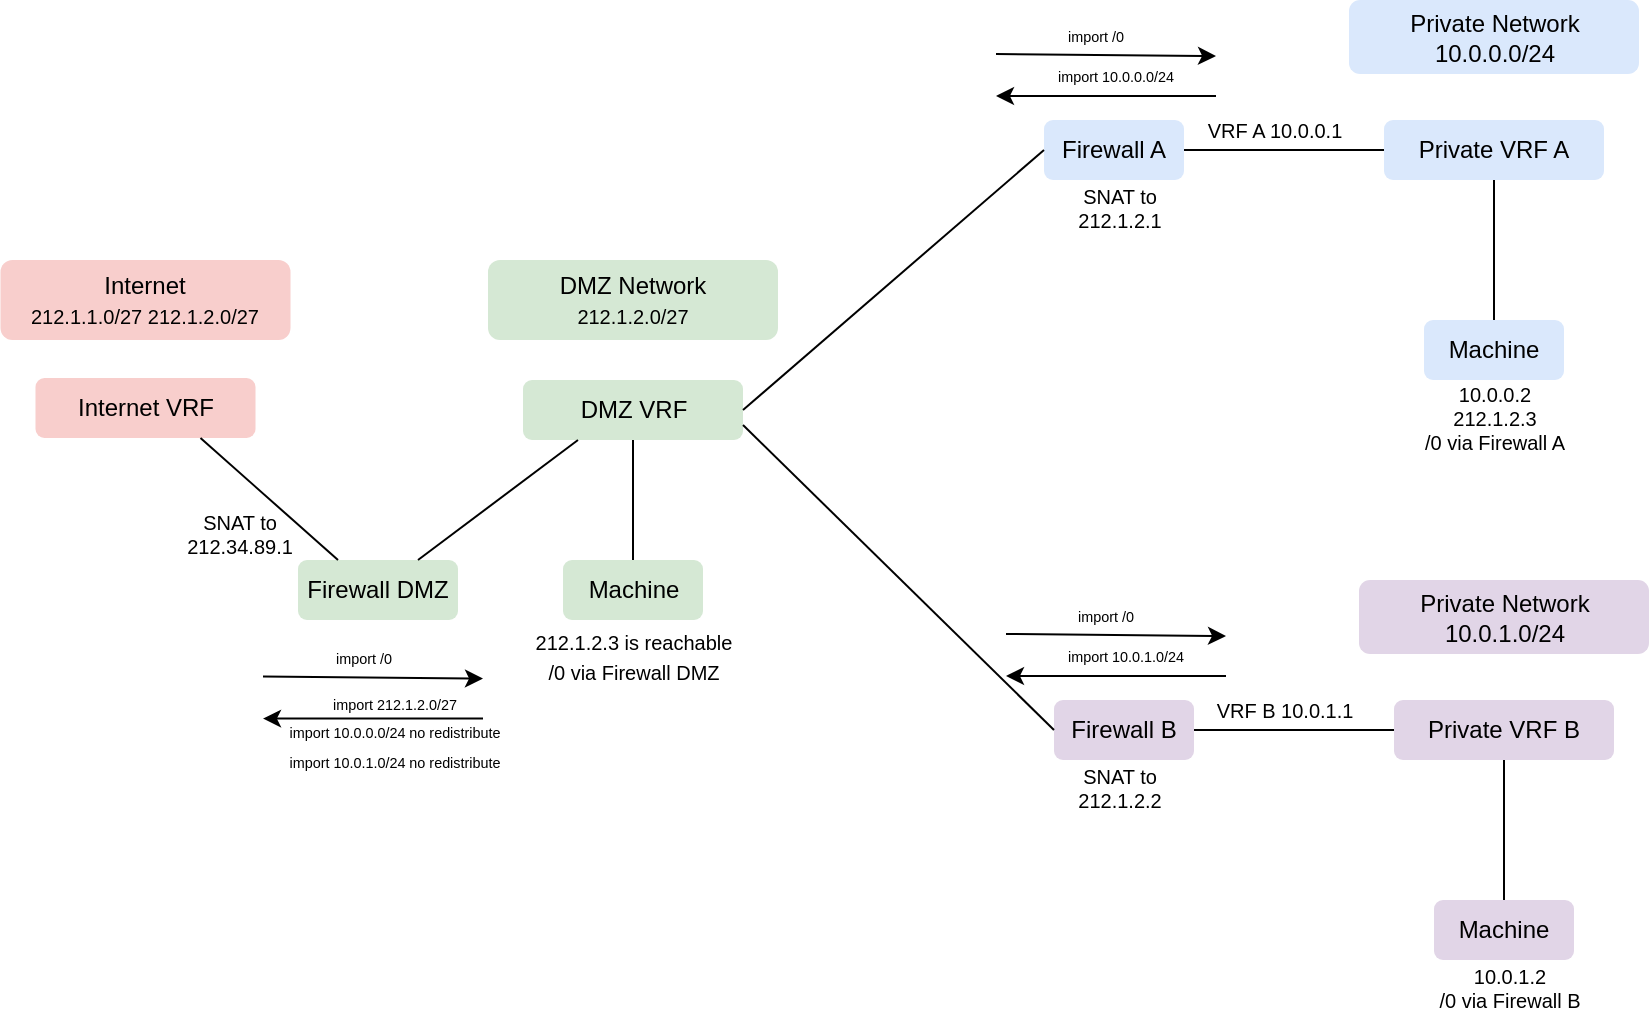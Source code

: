 <mxfile version="14.2.4" type="embed">
    <diagram id="U_yS-JqjanbA2Suw0eFM" name="Page-1">
        <mxGraphModel dx="2142" dy="771" grid="1" gridSize="10" guides="1" tooltips="1" connect="1" arrows="1" fold="1" page="1" pageScale="1" pageWidth="850" pageHeight="1100" math="0" shadow="0">
            <root>
                <mxCell id="0"/>
                <mxCell id="1" parent="0"/>
                <mxCell id="2" value="Machine" style="rounded=1;whiteSpace=wrap;html=1;fillColor=#d5e8d4;strokeColor=none;" parent="1" vertex="1">
                    <mxGeometry x="273.5" y="410" width="70" height="30" as="geometry"/>
                </mxCell>
                <mxCell id="3" value="Firewall DMZ" style="rounded=1;whiteSpace=wrap;html=1;fillColor=#d5e8d4;strokeColor=none;" parent="1" vertex="1">
                    <mxGeometry x="141" y="410" width="80" height="30" as="geometry"/>
                </mxCell>
                <mxCell id="4" value="DMZ VRF" style="rounded=1;whiteSpace=wrap;html=1;fillColor=#d5e8d4;strokeColor=none;" parent="1" vertex="1">
                    <mxGeometry x="253.5" y="320" width="110" height="30" as="geometry"/>
                </mxCell>
                <mxCell id="6" value="" style="endArrow=none;html=1;entryX=0.5;entryY=1;entryDx=0;entryDy=0;exitX=0.5;exitY=0;exitDx=0;exitDy=0;" parent="1" source="2" target="4" edge="1">
                    <mxGeometry width="50" height="50" relative="1" as="geometry">
                        <mxPoint x="253.5" y="420" as="sourcePoint"/>
                        <mxPoint x="303.5" y="370" as="targetPoint"/>
                    </mxGeometry>
                </mxCell>
                <mxCell id="7" value="" style="endArrow=none;html=1;entryX=0.25;entryY=1;entryDx=0;entryDy=0;exitX=0.75;exitY=0;exitDx=0;exitDy=0;" parent="1" source="3" target="4" edge="1">
                    <mxGeometry width="50" height="50" relative="1" as="geometry">
                        <mxPoint x="363.5" y="420" as="sourcePoint"/>
                        <mxPoint x="391.0" y="350" as="targetPoint"/>
                    </mxGeometry>
                </mxCell>
                <mxCell id="11" value="Machine" style="rounded=1;whiteSpace=wrap;html=1;fillColor=#dae8fc;strokeColor=none;" parent="1" vertex="1">
                    <mxGeometry x="704" y="290" width="70" height="30" as="geometry"/>
                </mxCell>
                <mxCell id="12" value="Firewall A" style="rounded=1;whiteSpace=wrap;html=1;fillColor=#dae8fc;strokeColor=none;" parent="1" vertex="1">
                    <mxGeometry x="514" y="190" width="70" height="30" as="geometry"/>
                </mxCell>
                <mxCell id="13" value="Private VRF A" style="rounded=1;whiteSpace=wrap;html=1;fillColor=#dae8fc;strokeColor=none;" parent="1" vertex="1">
                    <mxGeometry x="684" y="190" width="110" height="30" as="geometry"/>
                </mxCell>
                <mxCell id="14" value="" style="endArrow=none;html=1;entryX=0.5;entryY=1;entryDx=0;entryDy=0;" parent="1" source="11" target="13" edge="1">
                    <mxGeometry width="50" height="50" relative="1" as="geometry">
                        <mxPoint x="684" y="290" as="sourcePoint"/>
                        <mxPoint x="734" y="240" as="targetPoint"/>
                    </mxGeometry>
                </mxCell>
                <mxCell id="15" value="" style="endArrow=none;html=1;entryX=0;entryY=0.5;entryDx=0;entryDy=0;exitX=1;exitY=0.5;exitDx=0;exitDy=0;" parent="1" source="12" target="13" edge="1">
                    <mxGeometry width="50" height="50" relative="1" as="geometry">
                        <mxPoint x="794" y="290" as="sourcePoint"/>
                        <mxPoint x="821.5" y="220" as="targetPoint"/>
                    </mxGeometry>
                </mxCell>
                <mxCell id="16" value="10.0.0.2&lt;br&gt;212.1.2.3&lt;br&gt;/0 via Firewall A" style="text;html=1;strokeColor=none;fillColor=none;align=center;verticalAlign=middle;whiteSpace=wrap;rounded=0;dashed=1;fontSize=10;" parent="1" vertex="1">
                    <mxGeometry x="700" y="329" width="79" height="20" as="geometry"/>
                </mxCell>
                <mxCell id="17" value="VRF A 10.0.0.1" style="text;html=1;strokeColor=none;fillColor=none;align=center;verticalAlign=middle;whiteSpace=wrap;rounded=0;dashed=1;fontSize=10;" parent="1" vertex="1">
                    <mxGeometry x="585" y="190" width="89" height="10" as="geometry"/>
                </mxCell>
                <mxCell id="19" value="" style="endArrow=none;html=1;exitX=1;exitY=0.5;exitDx=0;exitDy=0;entryX=0;entryY=0.5;entryDx=0;entryDy=0;entryPerimeter=0;" parent="1" source="4" target="12" edge="1">
                    <mxGeometry width="50" height="50" relative="1" as="geometry">
                        <mxPoint x="300" y="390" as="sourcePoint"/>
                        <mxPoint x="350" y="340" as="targetPoint"/>
                    </mxGeometry>
                </mxCell>
                <mxCell id="21" value="DMZ Network&lt;br&gt;&lt;font style=&quot;font-size: 10px&quot;&gt;212.1.2.0/27&lt;/font&gt;" style="text;html=1;fillColor=#d5e8d4;align=center;verticalAlign=middle;whiteSpace=wrap;rounded=1;" parent="1" vertex="1">
                    <mxGeometry x="236" y="260" width="145" height="40" as="geometry"/>
                </mxCell>
                <mxCell id="22" value="Private Network&lt;br&gt;10.0.0.0/24" style="text;html=1;fillColor=#dae8fc;align=center;verticalAlign=middle;whiteSpace=wrap;rounded=1;" parent="1" vertex="1">
                    <mxGeometry x="666.5" y="130" width="145" height="37" as="geometry"/>
                </mxCell>
                <mxCell id="26" value="" style="endArrow=classic;startArrow=none;html=1;endFill=1;startFill=0;exitX=0;exitY=1;exitDx=0;exitDy=0;" parent="1" source="27" edge="1">
                    <mxGeometry width="50" height="50" relative="1" as="geometry">
                        <mxPoint x="530" y="158" as="sourcePoint"/>
                        <mxPoint x="600" y="158" as="targetPoint"/>
                    </mxGeometry>
                </mxCell>
                <mxCell id="27" value="&lt;span style=&quot;color: rgb(0 , 0 , 0) ; font-family: &amp;#34;helvetica&amp;#34; ; font-size: 7.2px ; font-style: normal ; font-weight: 400 ; letter-spacing: normal ; text-align: center ; text-indent: 0px ; text-transform: none ; word-spacing: 0px ; background-color: rgb(255 , 255 , 255) ; display: inline ; float: none&quot;&gt;import /0&lt;/span&gt;" style="text;html=1;strokeColor=none;fillColor=none;align=center;verticalAlign=middle;whiteSpace=wrap;rounded=0;" parent="1" vertex="1">
                    <mxGeometry x="490" y="137" width="100" height="20" as="geometry"/>
                </mxCell>
                <mxCell id="28" value="" style="endArrow=none;startArrow=classic;html=1;endFill=0;startFill=1;" parent="1" edge="1">
                    <mxGeometry width="50" height="50" relative="1" as="geometry">
                        <mxPoint x="490" y="178" as="sourcePoint"/>
                        <mxPoint x="600" y="178" as="targetPoint"/>
                    </mxGeometry>
                </mxCell>
                <mxCell id="29" value="&lt;span style=&quot;color: rgb(0 , 0 , 0) ; font-family: &amp;#34;helvetica&amp;#34; ; font-size: 7.2px ; font-style: normal ; font-weight: 400 ; letter-spacing: normal ; text-align: center ; text-indent: 0px ; text-transform: none ; word-spacing: 0px ; background-color: rgb(255 , 255 , 255) ; display: inline ; float: none&quot;&gt;import 10.0.0.0/24&lt;br&gt;&lt;/span&gt;" style="text;html=1;strokeColor=none;fillColor=none;align=center;verticalAlign=middle;whiteSpace=wrap;rounded=0;" parent="1" vertex="1">
                    <mxGeometry x="495" y="157" width="110" height="20" as="geometry"/>
                </mxCell>
                <mxCell id="32" value="Machine" style="rounded=1;whiteSpace=wrap;html=1;fillColor=#e1d5e7;strokeColor=none;" parent="1" vertex="1">
                    <mxGeometry x="709" y="580" width="70" height="30" as="geometry"/>
                </mxCell>
                <mxCell id="33" value="Firewall B" style="rounded=1;whiteSpace=wrap;html=1;fillColor=#e1d5e7;strokeColor=none;" parent="1" vertex="1">
                    <mxGeometry x="519" y="480" width="70" height="30" as="geometry"/>
                </mxCell>
                <mxCell id="34" value="Private VRF B" style="rounded=1;whiteSpace=wrap;html=1;fillColor=#e1d5e7;strokeColor=none;" parent="1" vertex="1">
                    <mxGeometry x="689" y="480" width="110" height="30" as="geometry"/>
                </mxCell>
                <mxCell id="35" value="" style="endArrow=none;html=1;entryX=0.5;entryY=1;entryDx=0;entryDy=0;" parent="1" source="32" target="34" edge="1">
                    <mxGeometry width="50" height="50" relative="1" as="geometry">
                        <mxPoint x="689" y="580" as="sourcePoint"/>
                        <mxPoint x="739" y="530" as="targetPoint"/>
                    </mxGeometry>
                </mxCell>
                <mxCell id="36" value="" style="endArrow=none;html=1;entryX=0;entryY=0.5;entryDx=0;entryDy=0;exitX=1;exitY=0.5;exitDx=0;exitDy=0;" parent="1" source="33" target="34" edge="1">
                    <mxGeometry width="50" height="50" relative="1" as="geometry">
                        <mxPoint x="799" y="580" as="sourcePoint"/>
                        <mxPoint x="826.5" y="510" as="targetPoint"/>
                    </mxGeometry>
                </mxCell>
                <mxCell id="37" value="10.0.1.2&lt;br&gt;/0 via Firewall B" style="text;html=1;strokeColor=none;fillColor=none;align=center;verticalAlign=middle;whiteSpace=wrap;rounded=0;dashed=1;fontSize=10;" parent="1" vertex="1">
                    <mxGeometry x="709" y="614" width="76" height="20" as="geometry"/>
                </mxCell>
                <mxCell id="38" value="VRF B 10.0.1.1" style="text;html=1;strokeColor=none;fillColor=none;align=center;verticalAlign=middle;whiteSpace=wrap;rounded=0;dashed=1;fontSize=10;" parent="1" vertex="1">
                    <mxGeometry x="590" y="480" width="89" height="10" as="geometry"/>
                </mxCell>
                <mxCell id="39" value="Private Network&lt;br&gt;10.0.1.0/24" style="text;html=1;fillColor=#e1d5e7;align=center;verticalAlign=middle;whiteSpace=wrap;rounded=1;" parent="1" vertex="1">
                    <mxGeometry x="671.5" y="420" width="145" height="37" as="geometry"/>
                </mxCell>
                <mxCell id="42" value="" style="endArrow=classic;startArrow=none;html=1;endFill=1;startFill=0;exitX=0;exitY=1;exitDx=0;exitDy=0;" parent="1" source="43" edge="1">
                    <mxGeometry width="50" height="50" relative="1" as="geometry">
                        <mxPoint x="535" y="448" as="sourcePoint"/>
                        <mxPoint x="605" y="448.0" as="targetPoint"/>
                    </mxGeometry>
                </mxCell>
                <mxCell id="43" value="&lt;span style=&quot;font-family: &amp;#34;helvetica&amp;#34; ; font-size: 7.2px ; background-color: rgb(255 , 255 , 255)&quot;&gt;import /0&lt;/span&gt;" style="text;html=1;strokeColor=none;fillColor=none;align=center;verticalAlign=middle;whiteSpace=wrap;rounded=0;" parent="1" vertex="1">
                    <mxGeometry x="495" y="427" width="100" height="20" as="geometry"/>
                </mxCell>
                <mxCell id="44" value="" style="endArrow=none;startArrow=classic;html=1;endFill=0;startFill=1;" parent="1" edge="1">
                    <mxGeometry width="50" height="50" relative="1" as="geometry">
                        <mxPoint x="495" y="468.0" as="sourcePoint"/>
                        <mxPoint x="605" y="468.0" as="targetPoint"/>
                    </mxGeometry>
                </mxCell>
                <mxCell id="45" value="&lt;span style=&quot;color: rgb(0 , 0 , 0) ; font-family: &amp;#34;helvetica&amp;#34; ; font-size: 7.2px ; font-style: normal ; font-weight: 400 ; letter-spacing: normal ; text-align: center ; text-indent: 0px ; text-transform: none ; word-spacing: 0px ; background-color: rgb(255 , 255 , 255) ; display: inline ; float: none&quot;&gt;import 10.0.1.0/24&lt;br&gt;&lt;/span&gt;" style="text;html=1;strokeColor=none;fillColor=none;align=center;verticalAlign=middle;whiteSpace=wrap;rounded=0;" parent="1" vertex="1">
                    <mxGeometry x="500" y="447" width="110" height="20" as="geometry"/>
                </mxCell>
                <mxCell id="46" value="" style="endArrow=none;html=1;exitX=1;exitY=0.75;exitDx=0;exitDy=0;entryX=0;entryY=0.5;entryDx=0;entryDy=0;" parent="1" source="4" target="33" edge="1">
                    <mxGeometry width="50" height="50" relative="1" as="geometry">
                        <mxPoint x="240" y="345" as="sourcePoint"/>
                        <mxPoint x="524" y="215" as="targetPoint"/>
                    </mxGeometry>
                </mxCell>
                <mxCell id="48" value="&lt;span style=&quot;color: rgb(0 , 0 , 0) ; font-family: &amp;#34;helvetica&amp;#34; ; font-style: normal ; font-weight: 400 ; letter-spacing: normal ; text-align: center ; text-indent: 0px ; text-transform: none ; word-spacing: 0px ; background-color: rgb(255 , 255 , 255) ; display: inline ; float: none ; font-size: 10px&quot;&gt;212.1.2.3 is reachable&lt;br&gt;/0 via Firewall DMZ&lt;br&gt;&lt;/span&gt;" style="text;html=1;strokeColor=none;fillColor=none;align=center;verticalAlign=middle;whiteSpace=wrap;rounded=0;" parent="1" vertex="1">
                    <mxGeometry x="223.5" y="433" width="170" height="50" as="geometry"/>
                </mxCell>
                <mxCell id="51" value="Internet&lt;br&gt;&lt;font style=&quot;font-size: 10px&quot;&gt;212.1.1.0/27&amp;nbsp;212.1.2.0/27&lt;br&gt;&lt;/font&gt;" style="text;html=1;fillColor=#f8cecc;align=center;verticalAlign=middle;whiteSpace=wrap;rounded=1;" parent="1" vertex="1">
                    <mxGeometry x="-7.75" y="260" width="145" height="40" as="geometry"/>
                </mxCell>
                <mxCell id="113" value="&lt;span style=&quot;color: rgb(0 , 0 , 0)&quot;&gt;SNAT to 212.34.89.1&lt;/span&gt;" style="text;html=1;strokeColor=none;fillColor=none;align=center;verticalAlign=middle;whiteSpace=wrap;rounded=0;dashed=1;fontSize=10;fontColor=#666666;" parent="1" vertex="1">
                    <mxGeometry x="71" y="383" width="81.5" height="27" as="geometry"/>
                </mxCell>
                <mxCell id="114" value="Internet VRF" style="rounded=1;whiteSpace=wrap;html=1;fillColor=#f8cecc;strokeColor=none;" parent="1" vertex="1">
                    <mxGeometry x="9.75" y="319" width="110" height="30" as="geometry"/>
                </mxCell>
                <mxCell id="115" value="" style="endArrow=none;html=1;entryX=0.75;entryY=1;entryDx=0;entryDy=0;exitX=0.25;exitY=0;exitDx=0;exitDy=0;" parent="1" source="3" target="114" edge="1">
                    <mxGeometry width="50" height="50" relative="1" as="geometry">
                        <mxPoint x="196" y="420" as="sourcePoint"/>
                        <mxPoint x="263.5" y="345" as="targetPoint"/>
                    </mxGeometry>
                </mxCell>
                <mxCell id="119" value="" style="endArrow=classic;startArrow=none;html=1;endFill=1;startFill=0;exitX=0;exitY=1;exitDx=0;exitDy=0;" parent="1" source="120" edge="1">
                    <mxGeometry width="50" height="50" relative="1" as="geometry">
                        <mxPoint x="163.5" y="469.31" as="sourcePoint"/>
                        <mxPoint x="233.5" y="469.31" as="targetPoint"/>
                    </mxGeometry>
                </mxCell>
                <mxCell id="120" value="&lt;span style=&quot;font-family: &amp;#34;helvetica&amp;#34; ; font-size: 7.2px ; background-color: rgb(255 , 255 , 255)&quot;&gt;import /0&lt;/span&gt;" style="text;html=1;strokeColor=none;fillColor=none;align=center;verticalAlign=middle;whiteSpace=wrap;rounded=0;" parent="1" vertex="1">
                    <mxGeometry x="123.5" y="448.31" width="100" height="20" as="geometry"/>
                </mxCell>
                <mxCell id="121" value="" style="endArrow=none;startArrow=classic;html=1;endFill=0;startFill=1;" parent="1" edge="1">
                    <mxGeometry width="50" height="50" relative="1" as="geometry">
                        <mxPoint x="123.5" y="489.31" as="sourcePoint"/>
                        <mxPoint x="233.5" y="489.31" as="targetPoint"/>
                    </mxGeometry>
                </mxCell>
                <mxCell id="122" value="&lt;span style=&quot;color: rgb(0 , 0 , 0) ; font-family: &amp;#34;helvetica&amp;#34; ; font-size: 7.2px ; font-style: normal ; font-weight: 400 ; letter-spacing: normal ; text-align: center ; text-indent: 0px ; text-transform: none ; word-spacing: 0px ; background-color: rgb(255 , 255 , 255) ; display: inline ; float: none&quot;&gt;import 212.1.2.0/27&lt;br&gt;import 10.0.0.0/24 no redistribute&lt;br&gt;import 10.0.1.0/24 no redistribute&lt;br&gt;&lt;br&gt;&lt;/span&gt;" style="text;html=1;strokeColor=none;fillColor=none;align=center;verticalAlign=middle;whiteSpace=wrap;rounded=0;" parent="1" vertex="1">
                    <mxGeometry x="132" y="477" width="115" height="50" as="geometry"/>
                </mxCell>
                <mxCell id="123" value="&lt;span style=&quot;color: rgb(0 , 0 , 0)&quot;&gt;SNAT to&lt;br&gt;212.1.2.1&lt;br&gt;&lt;/span&gt;" style="text;html=1;strokeColor=none;fillColor=none;align=center;verticalAlign=middle;whiteSpace=wrap;rounded=0;dashed=1;fontSize=10;fontColor=#666666;" vertex="1" parent="1">
                    <mxGeometry x="511" y="220" width="81.5" height="27" as="geometry"/>
                </mxCell>
                <mxCell id="124" value="&lt;span style=&quot;color: rgb(0 , 0 , 0)&quot;&gt;SNAT to&lt;br&gt;212.1.2.2&lt;br&gt;&lt;/span&gt;" style="text;html=1;strokeColor=none;fillColor=none;align=center;verticalAlign=middle;whiteSpace=wrap;rounded=0;dashed=1;fontSize=10;fontColor=#666666;" vertex="1" parent="1">
                    <mxGeometry x="511" y="510" width="81.5" height="27" as="geometry"/>
                </mxCell>
            </root>
        </mxGraphModel>
    </diagram>
</mxfile>
